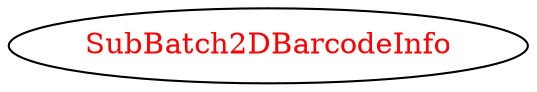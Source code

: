 digraph dependencyGraph {
 concentrate=true;
 ranksep="2.0";
 rankdir="LR"; 
 splines="ortho";
"SubBatch2DBarcodeInfo" [fontcolor="red"];
}
